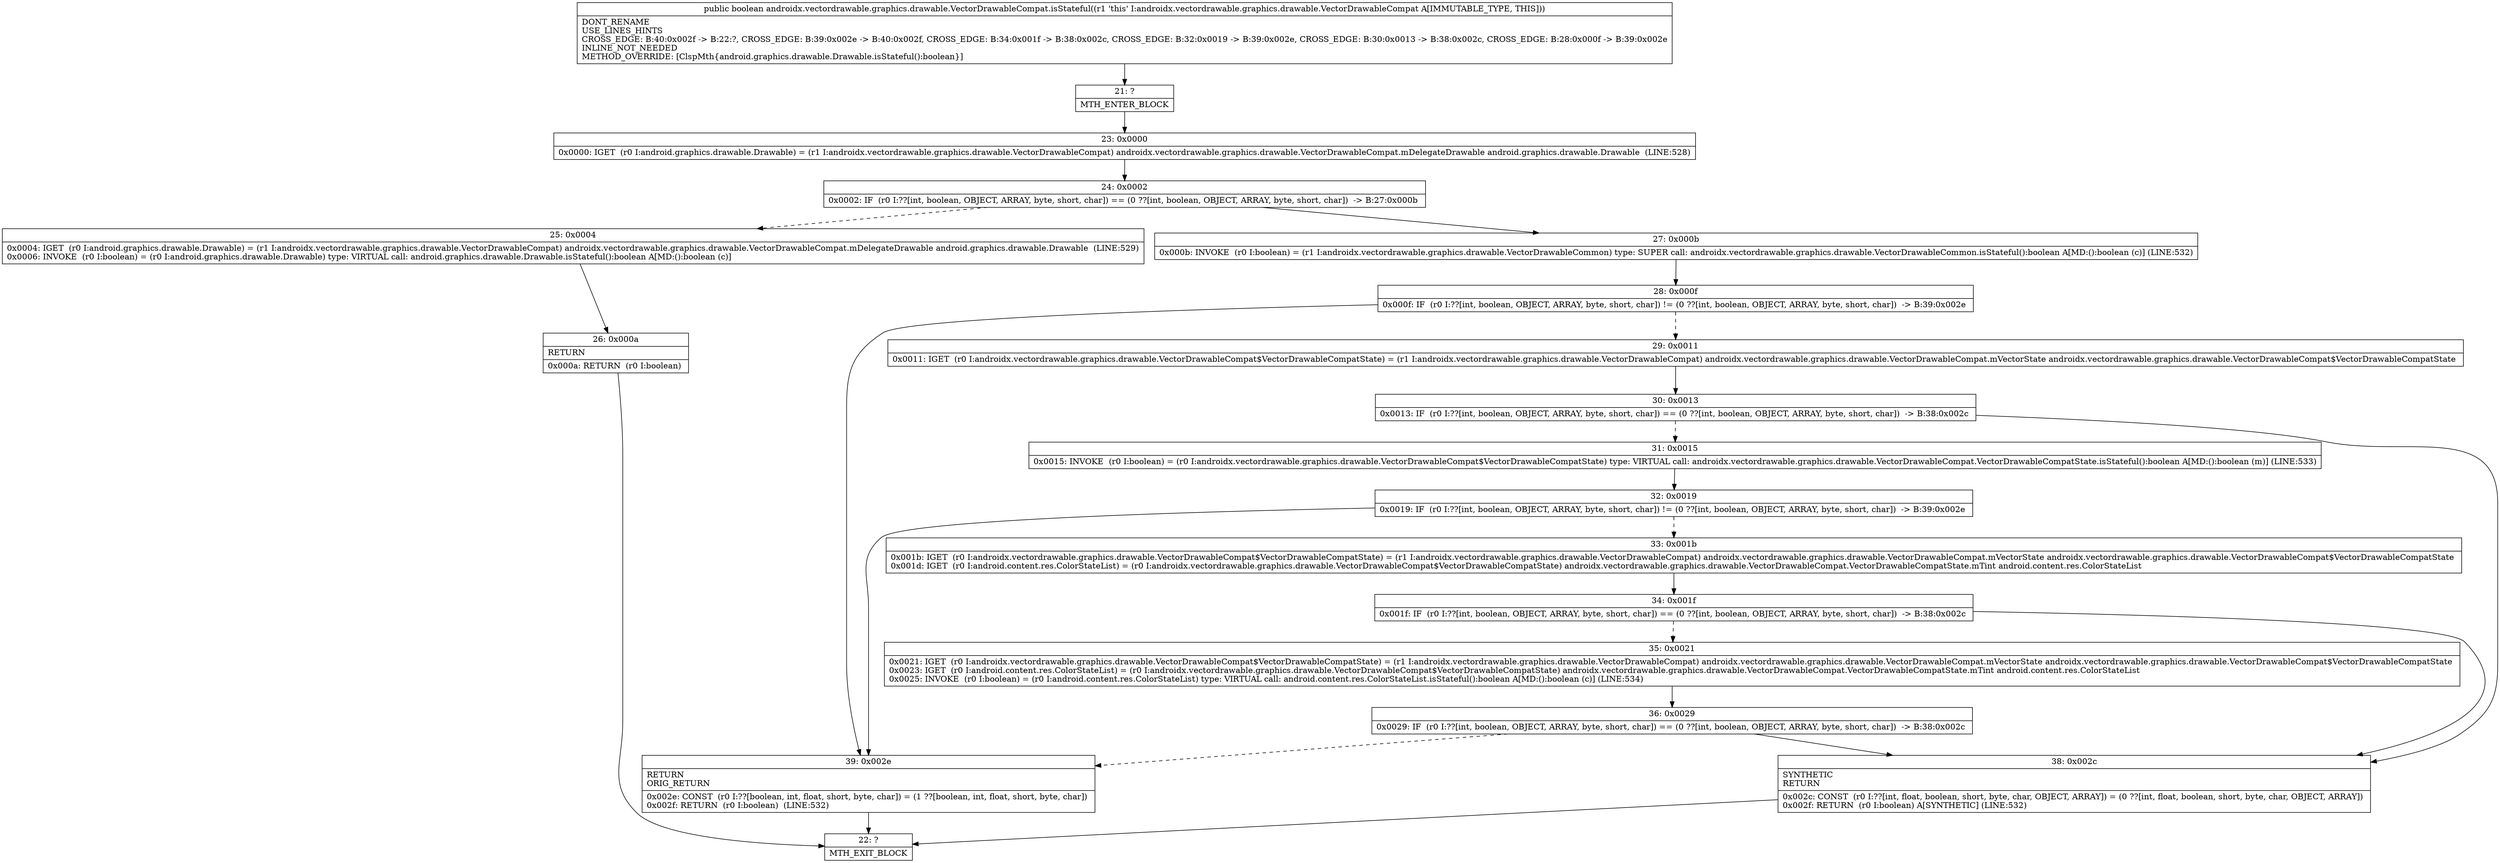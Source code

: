digraph "CFG forandroidx.vectordrawable.graphics.drawable.VectorDrawableCompat.isStateful()Z" {
Node_21 [shape=record,label="{21\:\ ?|MTH_ENTER_BLOCK\l}"];
Node_23 [shape=record,label="{23\:\ 0x0000|0x0000: IGET  (r0 I:android.graphics.drawable.Drawable) = (r1 I:androidx.vectordrawable.graphics.drawable.VectorDrawableCompat) androidx.vectordrawable.graphics.drawable.VectorDrawableCompat.mDelegateDrawable android.graphics.drawable.Drawable  (LINE:528)\l}"];
Node_24 [shape=record,label="{24\:\ 0x0002|0x0002: IF  (r0 I:??[int, boolean, OBJECT, ARRAY, byte, short, char]) == (0 ??[int, boolean, OBJECT, ARRAY, byte, short, char])  \-\> B:27:0x000b \l}"];
Node_25 [shape=record,label="{25\:\ 0x0004|0x0004: IGET  (r0 I:android.graphics.drawable.Drawable) = (r1 I:androidx.vectordrawable.graphics.drawable.VectorDrawableCompat) androidx.vectordrawable.graphics.drawable.VectorDrawableCompat.mDelegateDrawable android.graphics.drawable.Drawable  (LINE:529)\l0x0006: INVOKE  (r0 I:boolean) = (r0 I:android.graphics.drawable.Drawable) type: VIRTUAL call: android.graphics.drawable.Drawable.isStateful():boolean A[MD:():boolean (c)]\l}"];
Node_26 [shape=record,label="{26\:\ 0x000a|RETURN\l|0x000a: RETURN  (r0 I:boolean) \l}"];
Node_22 [shape=record,label="{22\:\ ?|MTH_EXIT_BLOCK\l}"];
Node_27 [shape=record,label="{27\:\ 0x000b|0x000b: INVOKE  (r0 I:boolean) = (r1 I:androidx.vectordrawable.graphics.drawable.VectorDrawableCommon) type: SUPER call: androidx.vectordrawable.graphics.drawable.VectorDrawableCommon.isStateful():boolean A[MD:():boolean (c)] (LINE:532)\l}"];
Node_28 [shape=record,label="{28\:\ 0x000f|0x000f: IF  (r0 I:??[int, boolean, OBJECT, ARRAY, byte, short, char]) != (0 ??[int, boolean, OBJECT, ARRAY, byte, short, char])  \-\> B:39:0x002e \l}"];
Node_29 [shape=record,label="{29\:\ 0x0011|0x0011: IGET  (r0 I:androidx.vectordrawable.graphics.drawable.VectorDrawableCompat$VectorDrawableCompatState) = (r1 I:androidx.vectordrawable.graphics.drawable.VectorDrawableCompat) androidx.vectordrawable.graphics.drawable.VectorDrawableCompat.mVectorState androidx.vectordrawable.graphics.drawable.VectorDrawableCompat$VectorDrawableCompatState \l}"];
Node_30 [shape=record,label="{30\:\ 0x0013|0x0013: IF  (r0 I:??[int, boolean, OBJECT, ARRAY, byte, short, char]) == (0 ??[int, boolean, OBJECT, ARRAY, byte, short, char])  \-\> B:38:0x002c \l}"];
Node_31 [shape=record,label="{31\:\ 0x0015|0x0015: INVOKE  (r0 I:boolean) = (r0 I:androidx.vectordrawable.graphics.drawable.VectorDrawableCompat$VectorDrawableCompatState) type: VIRTUAL call: androidx.vectordrawable.graphics.drawable.VectorDrawableCompat.VectorDrawableCompatState.isStateful():boolean A[MD:():boolean (m)] (LINE:533)\l}"];
Node_32 [shape=record,label="{32\:\ 0x0019|0x0019: IF  (r0 I:??[int, boolean, OBJECT, ARRAY, byte, short, char]) != (0 ??[int, boolean, OBJECT, ARRAY, byte, short, char])  \-\> B:39:0x002e \l}"];
Node_33 [shape=record,label="{33\:\ 0x001b|0x001b: IGET  (r0 I:androidx.vectordrawable.graphics.drawable.VectorDrawableCompat$VectorDrawableCompatState) = (r1 I:androidx.vectordrawable.graphics.drawable.VectorDrawableCompat) androidx.vectordrawable.graphics.drawable.VectorDrawableCompat.mVectorState androidx.vectordrawable.graphics.drawable.VectorDrawableCompat$VectorDrawableCompatState \l0x001d: IGET  (r0 I:android.content.res.ColorStateList) = (r0 I:androidx.vectordrawable.graphics.drawable.VectorDrawableCompat$VectorDrawableCompatState) androidx.vectordrawable.graphics.drawable.VectorDrawableCompat.VectorDrawableCompatState.mTint android.content.res.ColorStateList \l}"];
Node_34 [shape=record,label="{34\:\ 0x001f|0x001f: IF  (r0 I:??[int, boolean, OBJECT, ARRAY, byte, short, char]) == (0 ??[int, boolean, OBJECT, ARRAY, byte, short, char])  \-\> B:38:0x002c \l}"];
Node_35 [shape=record,label="{35\:\ 0x0021|0x0021: IGET  (r0 I:androidx.vectordrawable.graphics.drawable.VectorDrawableCompat$VectorDrawableCompatState) = (r1 I:androidx.vectordrawable.graphics.drawable.VectorDrawableCompat) androidx.vectordrawable.graphics.drawable.VectorDrawableCompat.mVectorState androidx.vectordrawable.graphics.drawable.VectorDrawableCompat$VectorDrawableCompatState \l0x0023: IGET  (r0 I:android.content.res.ColorStateList) = (r0 I:androidx.vectordrawable.graphics.drawable.VectorDrawableCompat$VectorDrawableCompatState) androidx.vectordrawable.graphics.drawable.VectorDrawableCompat.VectorDrawableCompatState.mTint android.content.res.ColorStateList \l0x0025: INVOKE  (r0 I:boolean) = (r0 I:android.content.res.ColorStateList) type: VIRTUAL call: android.content.res.ColorStateList.isStateful():boolean A[MD:():boolean (c)] (LINE:534)\l}"];
Node_36 [shape=record,label="{36\:\ 0x0029|0x0029: IF  (r0 I:??[int, boolean, OBJECT, ARRAY, byte, short, char]) == (0 ??[int, boolean, OBJECT, ARRAY, byte, short, char])  \-\> B:38:0x002c \l}"];
Node_38 [shape=record,label="{38\:\ 0x002c|SYNTHETIC\lRETURN\l|0x002c: CONST  (r0 I:??[int, float, boolean, short, byte, char, OBJECT, ARRAY]) = (0 ??[int, float, boolean, short, byte, char, OBJECT, ARRAY]) \l0x002f: RETURN  (r0 I:boolean) A[SYNTHETIC] (LINE:532)\l}"];
Node_39 [shape=record,label="{39\:\ 0x002e|RETURN\lORIG_RETURN\l|0x002e: CONST  (r0 I:??[boolean, int, float, short, byte, char]) = (1 ??[boolean, int, float, short, byte, char]) \l0x002f: RETURN  (r0 I:boolean)  (LINE:532)\l}"];
MethodNode[shape=record,label="{public boolean androidx.vectordrawable.graphics.drawable.VectorDrawableCompat.isStateful((r1 'this' I:androidx.vectordrawable.graphics.drawable.VectorDrawableCompat A[IMMUTABLE_TYPE, THIS]))  | DONT_RENAME\lUSE_LINES_HINTS\lCROSS_EDGE: B:40:0x002f \-\> B:22:?, CROSS_EDGE: B:39:0x002e \-\> B:40:0x002f, CROSS_EDGE: B:34:0x001f \-\> B:38:0x002c, CROSS_EDGE: B:32:0x0019 \-\> B:39:0x002e, CROSS_EDGE: B:30:0x0013 \-\> B:38:0x002c, CROSS_EDGE: B:28:0x000f \-\> B:39:0x002e\lINLINE_NOT_NEEDED\lMETHOD_OVERRIDE: [ClspMth\{android.graphics.drawable.Drawable.isStateful():boolean\}]\l}"];
MethodNode -> Node_21;Node_21 -> Node_23;
Node_23 -> Node_24;
Node_24 -> Node_25[style=dashed];
Node_24 -> Node_27;
Node_25 -> Node_26;
Node_26 -> Node_22;
Node_27 -> Node_28;
Node_28 -> Node_29[style=dashed];
Node_28 -> Node_39;
Node_29 -> Node_30;
Node_30 -> Node_31[style=dashed];
Node_30 -> Node_38;
Node_31 -> Node_32;
Node_32 -> Node_33[style=dashed];
Node_32 -> Node_39;
Node_33 -> Node_34;
Node_34 -> Node_35[style=dashed];
Node_34 -> Node_38;
Node_35 -> Node_36;
Node_36 -> Node_38;
Node_36 -> Node_39[style=dashed];
Node_38 -> Node_22;
Node_39 -> Node_22;
}

